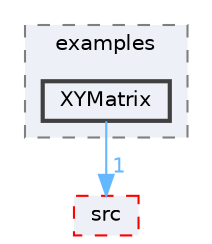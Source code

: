 digraph "FastLED/FastLED/examples/XYMatrix"
{
 // LATEX_PDF_SIZE
  bgcolor="transparent";
  edge [fontname=Helvetica,fontsize=10,labelfontname=Helvetica,labelfontsize=10];
  node [fontname=Helvetica,fontsize=10,shape=box,height=0.2,width=0.4];
  compound=true
  subgraph clusterdir_999a185a1a47b3a763bb04a7a263eb0d {
    graph [ bgcolor="#edf0f7", pencolor="grey50", label="examples", fontname=Helvetica,fontsize=10 style="filled,dashed", URL="dir_999a185a1a47b3a763bb04a7a263eb0d.html",tooltip=""]
  dir_0304c9a4cfdef2d5ec8ab04b8d1f01a7 [label="XYMatrix", fillcolor="#edf0f7", color="grey25", style="filled,bold", URL="dir_0304c9a4cfdef2d5ec8ab04b8d1f01a7.html",tooltip=""];
  }
  dir_e6a3de723047763e6a27a3cab040759e [label="src", fillcolor="#edf0f7", color="red", style="filled,dashed", URL="dir_e6a3de723047763e6a27a3cab040759e.html",tooltip=""];
  dir_0304c9a4cfdef2d5ec8ab04b8d1f01a7->dir_e6a3de723047763e6a27a3cab040759e [headlabel="1", labeldistance=1.5 headhref="dir_000087_000075.html" href="dir_000087_000075.html" color="steelblue1" fontcolor="steelblue1"];
}
